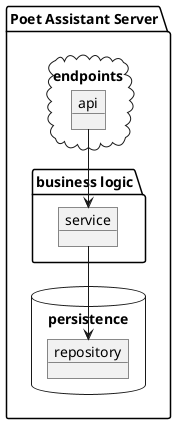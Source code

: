 @startuml

package "Poet Assistant Server"  {
  package "endpoints" <<Cloud>> {
    object api.model
    object api
  }
  package "business logic" {
    object service.model
    object service
  }
  package "persistence" <<Database>> {
    object repository.entity
    object repository
  }
  
  api --> service
  service --> repository
}

@endpuml
